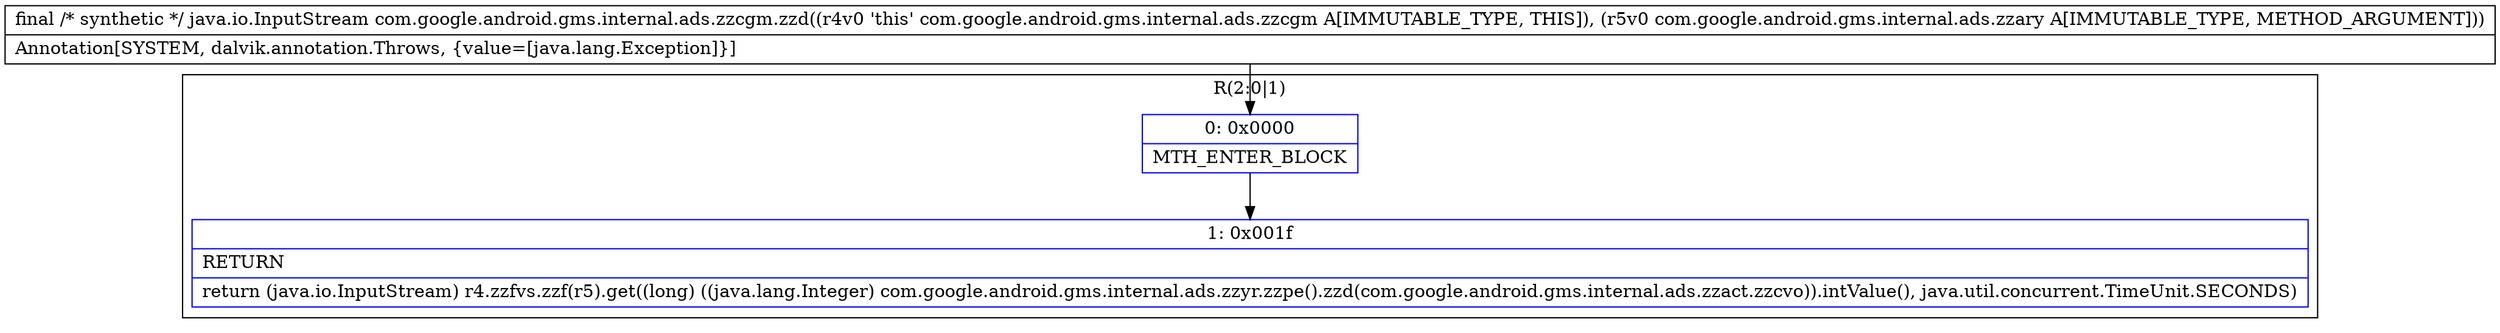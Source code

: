 digraph "CFG forcom.google.android.gms.internal.ads.zzcgm.zzd(Lcom\/google\/android\/gms\/internal\/ads\/zzary;)Ljava\/io\/InputStream;" {
subgraph cluster_Region_1577452769 {
label = "R(2:0|1)";
node [shape=record,color=blue];
Node_0 [shape=record,label="{0\:\ 0x0000|MTH_ENTER_BLOCK\l}"];
Node_1 [shape=record,label="{1\:\ 0x001f|RETURN\l|return (java.io.InputStream) r4.zzfvs.zzf(r5).get((long) ((java.lang.Integer) com.google.android.gms.internal.ads.zzyr.zzpe().zzd(com.google.android.gms.internal.ads.zzact.zzcvo)).intValue(), java.util.concurrent.TimeUnit.SECONDS)\l}"];
}
MethodNode[shape=record,label="{final \/* synthetic *\/ java.io.InputStream com.google.android.gms.internal.ads.zzcgm.zzd((r4v0 'this' com.google.android.gms.internal.ads.zzcgm A[IMMUTABLE_TYPE, THIS]), (r5v0 com.google.android.gms.internal.ads.zzary A[IMMUTABLE_TYPE, METHOD_ARGUMENT]))  | Annotation[SYSTEM, dalvik.annotation.Throws, \{value=[java.lang.Exception]\}]\l}"];
MethodNode -> Node_0;
Node_0 -> Node_1;
}

